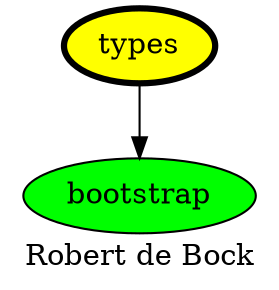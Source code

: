 digraph PhiloDilemma {
  label = "Robert de Bock" ;
  overlap=false
  {
    bootstrap [fillcolor=green style=filled]
    types [fillcolor=yellow style=filled penwidth=3]
  }
  types -> bootstrap
}
